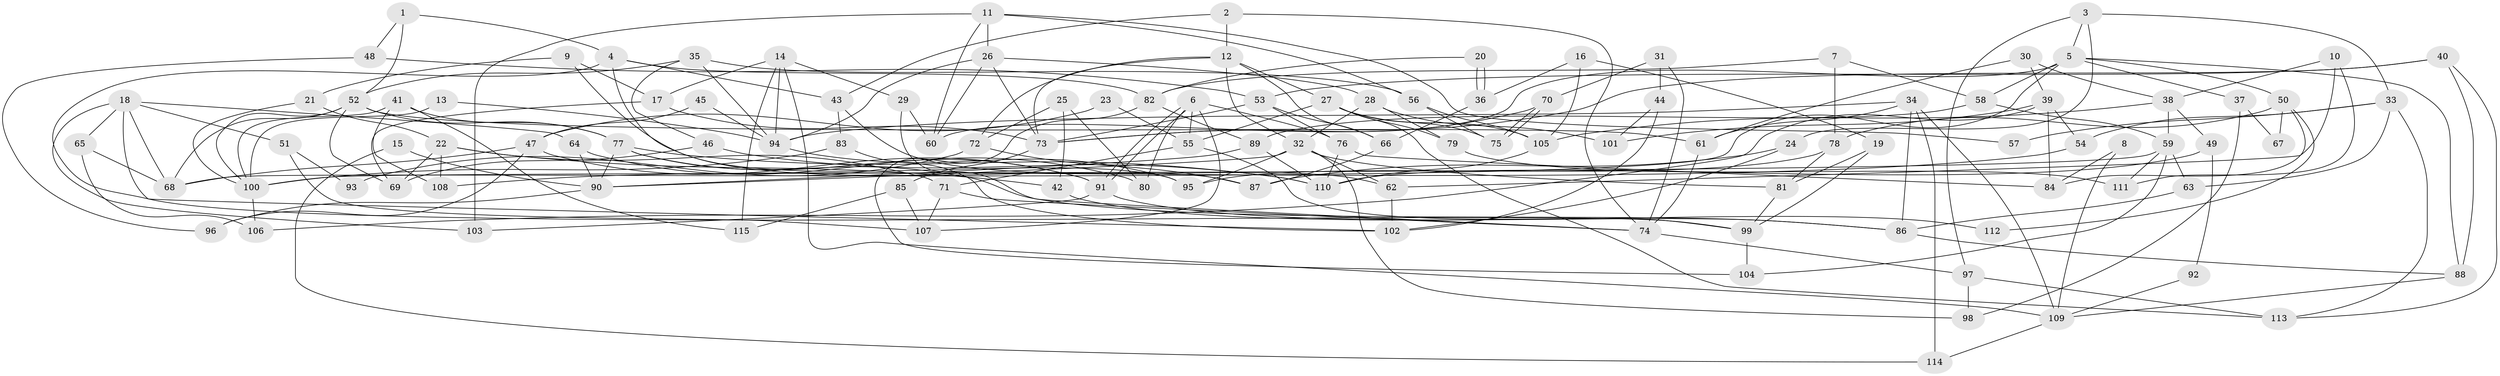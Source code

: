 // coarse degree distribution, {8: 0.05063291139240506, 7: 0.08860759493670886, 9: 0.05063291139240506, 5: 0.16455696202531644, 6: 0.11392405063291139, 2: 0.08860759493670886, 4: 0.189873417721519, 3: 0.24050632911392406, 11: 0.012658227848101266}
// Generated by graph-tools (version 1.1) at 2025/41/03/06/25 10:41:59]
// undirected, 115 vertices, 230 edges
graph export_dot {
graph [start="1"]
  node [color=gray90,style=filled];
  1;
  2;
  3;
  4;
  5;
  6;
  7;
  8;
  9;
  10;
  11;
  12;
  13;
  14;
  15;
  16;
  17;
  18;
  19;
  20;
  21;
  22;
  23;
  24;
  25;
  26;
  27;
  28;
  29;
  30;
  31;
  32;
  33;
  34;
  35;
  36;
  37;
  38;
  39;
  40;
  41;
  42;
  43;
  44;
  45;
  46;
  47;
  48;
  49;
  50;
  51;
  52;
  53;
  54;
  55;
  56;
  57;
  58;
  59;
  60;
  61;
  62;
  63;
  64;
  65;
  66;
  67;
  68;
  69;
  70;
  71;
  72;
  73;
  74;
  75;
  76;
  77;
  78;
  79;
  80;
  81;
  82;
  83;
  84;
  85;
  86;
  87;
  88;
  89;
  90;
  91;
  92;
  93;
  94;
  95;
  96;
  97;
  98;
  99;
  100;
  101;
  102;
  103;
  104;
  105;
  106;
  107;
  108;
  109;
  110;
  111;
  112;
  113;
  114;
  115;
  1 -- 4;
  1 -- 52;
  1 -- 48;
  2 -- 12;
  2 -- 74;
  2 -- 43;
  3 -- 5;
  3 -- 33;
  3 -- 24;
  3 -- 97;
  4 -- 82;
  4 -- 43;
  4 -- 95;
  4 -- 99;
  5 -- 60;
  5 -- 68;
  5 -- 37;
  5 -- 50;
  5 -- 58;
  5 -- 88;
  6 -- 91;
  6 -- 91;
  6 -- 76;
  6 -- 55;
  6 -- 80;
  6 -- 107;
  7 -- 82;
  7 -- 78;
  7 -- 58;
  8 -- 109;
  8 -- 84;
  9 -- 87;
  9 -- 21;
  9 -- 17;
  10 -- 38;
  10 -- 111;
  10 -- 62;
  11 -- 60;
  11 -- 26;
  11 -- 56;
  11 -- 57;
  11 -- 103;
  12 -- 32;
  12 -- 27;
  12 -- 66;
  12 -- 72;
  12 -- 73;
  13 -- 94;
  13 -- 100;
  14 -- 94;
  14 -- 17;
  14 -- 29;
  14 -- 109;
  14 -- 115;
  15 -- 90;
  15 -- 114;
  16 -- 105;
  16 -- 36;
  16 -- 19;
  17 -- 69;
  17 -- 73;
  18 -- 103;
  18 -- 68;
  18 -- 51;
  18 -- 64;
  18 -- 65;
  18 -- 102;
  19 -- 81;
  19 -- 99;
  20 -- 82;
  20 -- 36;
  20 -- 36;
  21 -- 22;
  21 -- 100;
  22 -- 69;
  22 -- 71;
  22 -- 42;
  22 -- 108;
  23 -- 47;
  23 -- 55;
  24 -- 102;
  24 -- 87;
  25 -- 72;
  25 -- 42;
  25 -- 80;
  26 -- 73;
  26 -- 94;
  26 -- 28;
  26 -- 60;
  27 -- 55;
  27 -- 105;
  27 -- 75;
  27 -- 79;
  27 -- 113;
  28 -- 32;
  28 -- 79;
  28 -- 101;
  29 -- 74;
  29 -- 60;
  30 -- 61;
  30 -- 39;
  30 -- 38;
  31 -- 44;
  31 -- 70;
  31 -- 74;
  32 -- 62;
  32 -- 95;
  32 -- 81;
  32 -- 90;
  32 -- 98;
  33 -- 113;
  33 -- 63;
  33 -- 54;
  33 -- 57;
  34 -- 86;
  34 -- 109;
  34 -- 61;
  34 -- 94;
  34 -- 114;
  35 -- 56;
  35 -- 52;
  35 -- 46;
  35 -- 94;
  36 -- 66;
  37 -- 98;
  37 -- 67;
  38 -- 105;
  38 -- 49;
  38 -- 59;
  39 -- 106;
  39 -- 84;
  39 -- 54;
  39 -- 101;
  40 -- 113;
  40 -- 73;
  40 -- 53;
  40 -- 88;
  41 -- 115;
  41 -- 108;
  41 -- 77;
  41 -- 100;
  42 -- 86;
  43 -- 62;
  43 -- 83;
  44 -- 101;
  44 -- 102;
  45 -- 47;
  45 -- 94;
  46 -- 110;
  46 -- 69;
  47 -- 91;
  47 -- 96;
  47 -- 68;
  48 -- 53;
  48 -- 96;
  49 -- 110;
  49 -- 92;
  50 -- 78;
  50 -- 67;
  50 -- 84;
  50 -- 112;
  51 -- 107;
  51 -- 93;
  52 -- 77;
  52 -- 100;
  52 -- 61;
  52 -- 68;
  52 -- 69;
  53 -- 73;
  53 -- 66;
  53 -- 76;
  54 -- 108;
  55 -- 99;
  55 -- 71;
  56 -- 75;
  56 -- 105;
  58 -- 59;
  58 -- 89;
  59 -- 63;
  59 -- 100;
  59 -- 104;
  59 -- 111;
  61 -- 74;
  62 -- 102;
  63 -- 86;
  64 -- 80;
  64 -- 90;
  65 -- 68;
  65 -- 106;
  66 -- 87;
  70 -- 75;
  70 -- 75;
  70 -- 73;
  71 -- 74;
  71 -- 107;
  72 -- 87;
  72 -- 93;
  73 -- 85;
  74 -- 97;
  76 -- 110;
  76 -- 84;
  77 -- 90;
  77 -- 86;
  77 -- 91;
  77 -- 110;
  78 -- 95;
  78 -- 81;
  79 -- 111;
  81 -- 99;
  82 -- 89;
  82 -- 104;
  83 -- 100;
  83 -- 102;
  85 -- 107;
  85 -- 115;
  86 -- 88;
  88 -- 109;
  89 -- 90;
  89 -- 110;
  90 -- 96;
  91 -- 103;
  91 -- 112;
  92 -- 109;
  94 -- 95;
  97 -- 98;
  97 -- 113;
  99 -- 104;
  100 -- 106;
  105 -- 110;
  109 -- 114;
}
